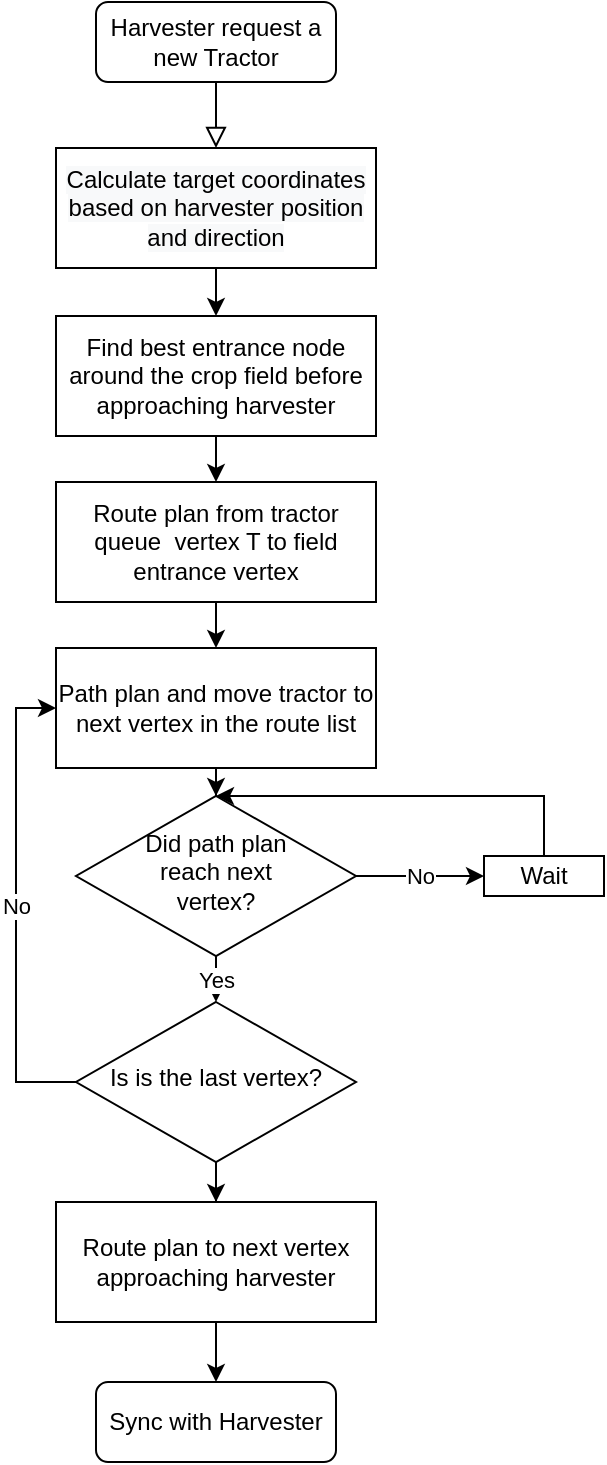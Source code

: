 <mxfile version="14.8.4" type="device"><diagram id="C5RBs43oDa-KdzZeNtuy" name="Page-1"><mxGraphModel dx="1422" dy="794" grid="1" gridSize="10" guides="1" tooltips="1" connect="1" arrows="1" fold="1" page="1" pageScale="1" pageWidth="827" pageHeight="1169" math="0" shadow="0"><root><mxCell id="WIyWlLk6GJQsqaUBKTNV-0"/><mxCell id="WIyWlLk6GJQsqaUBKTNV-1" parent="WIyWlLk6GJQsqaUBKTNV-0"/><mxCell id="WIyWlLk6GJQsqaUBKTNV-2" value="" style="rounded=0;html=1;jettySize=auto;orthogonalLoop=1;fontSize=11;endArrow=block;endFill=0;endSize=8;strokeWidth=1;shadow=0;labelBackgroundColor=none;edgeStyle=orthogonalEdgeStyle;entryX=0.5;entryY=0;entryDx=0;entryDy=0;" parent="WIyWlLk6GJQsqaUBKTNV-1" source="WIyWlLk6GJQsqaUBKTNV-3" target="fE5BcksbtHQakHz-YkAx-3" edge="1"><mxGeometry relative="1" as="geometry"><mxPoint x="367" y="170" as="targetPoint"/></mxGeometry></mxCell><mxCell id="WIyWlLk6GJQsqaUBKTNV-3" value="Harvester request a new Tractor" style="rounded=1;whiteSpace=wrap;html=1;fontSize=12;glass=0;strokeWidth=1;shadow=0;" parent="WIyWlLk6GJQsqaUBKTNV-1" vertex="1"><mxGeometry x="307" y="80" width="120" height="40" as="geometry"/></mxCell><mxCell id="fE5BcksbtHQakHz-YkAx-8" style="edgeStyle=orthogonalEdgeStyle;rounded=0;orthogonalLoop=1;jettySize=auto;html=1;exitX=0.5;exitY=1;exitDx=0;exitDy=0;entryX=0.5;entryY=0;entryDx=0;entryDy=0;" edge="1" parent="WIyWlLk6GJQsqaUBKTNV-1" source="fE5BcksbtHQakHz-YkAx-3" target="fE5BcksbtHQakHz-YkAx-4"><mxGeometry relative="1" as="geometry"/></mxCell><mxCell id="fE5BcksbtHQakHz-YkAx-3" value="&lt;span style=&quot;color: rgb(0 , 0 , 0) ; font-family: &amp;#34;helvetica&amp;#34; ; font-size: 12px ; font-style: normal ; font-weight: 400 ; letter-spacing: normal ; text-align: center ; text-indent: 0px ; text-transform: none ; word-spacing: 0px ; background-color: rgb(248 , 249 , 250) ; display: inline ; float: none&quot;&gt;Calculate target coordinates based on harvester position and direction&lt;/span&gt;" style="rounded=0;whiteSpace=wrap;html=1;" vertex="1" parent="WIyWlLk6GJQsqaUBKTNV-1"><mxGeometry x="287" y="153" width="160" height="60" as="geometry"/></mxCell><mxCell id="fE5BcksbtHQakHz-YkAx-11" value="" style="edgeStyle=orthogonalEdgeStyle;rounded=0;orthogonalLoop=1;jettySize=auto;html=1;" edge="1" parent="WIyWlLk6GJQsqaUBKTNV-1" source="fE5BcksbtHQakHz-YkAx-4" target="fE5BcksbtHQakHz-YkAx-9"><mxGeometry relative="1" as="geometry"/></mxCell><mxCell id="fE5BcksbtHQakHz-YkAx-4" value="Find best entrance node around the crop field before approaching harvester" style="rounded=0;whiteSpace=wrap;html=1;" vertex="1" parent="WIyWlLk6GJQsqaUBKTNV-1"><mxGeometry x="287" y="237" width="160" height="60" as="geometry"/></mxCell><mxCell id="fE5BcksbtHQakHz-YkAx-12" value="" style="edgeStyle=orthogonalEdgeStyle;rounded=0;orthogonalLoop=1;jettySize=auto;html=1;" edge="1" parent="WIyWlLk6GJQsqaUBKTNV-1" source="fE5BcksbtHQakHz-YkAx-9" target="fE5BcksbtHQakHz-YkAx-10"><mxGeometry relative="1" as="geometry"/></mxCell><mxCell id="fE5BcksbtHQakHz-YkAx-9" value="Route plan from tractor queue&amp;nbsp; vertex T to field entrance vertex" style="rounded=0;whiteSpace=wrap;html=1;" vertex="1" parent="WIyWlLk6GJQsqaUBKTNV-1"><mxGeometry x="287" y="320" width="160" height="60" as="geometry"/></mxCell><mxCell id="fE5BcksbtHQakHz-YkAx-15" value="" style="edgeStyle=orthogonalEdgeStyle;rounded=0;orthogonalLoop=1;jettySize=auto;html=1;" edge="1" parent="WIyWlLk6GJQsqaUBKTNV-1" source="fE5BcksbtHQakHz-YkAx-10" target="fE5BcksbtHQakHz-YkAx-13"><mxGeometry relative="1" as="geometry"/></mxCell><mxCell id="fE5BcksbtHQakHz-YkAx-10" value="Path plan and move tractor to next vertex in the route list" style="rounded=0;whiteSpace=wrap;html=1;" vertex="1" parent="WIyWlLk6GJQsqaUBKTNV-1"><mxGeometry x="287" y="403" width="160" height="60" as="geometry"/></mxCell><mxCell id="fE5BcksbtHQakHz-YkAx-18" value="No" style="edgeStyle=orthogonalEdgeStyle;rounded=0;orthogonalLoop=1;jettySize=auto;html=1;" edge="1" parent="WIyWlLk6GJQsqaUBKTNV-1" source="fE5BcksbtHQakHz-YkAx-13" target="fE5BcksbtHQakHz-YkAx-16"><mxGeometry relative="1" as="geometry"/></mxCell><mxCell id="fE5BcksbtHQakHz-YkAx-25" value="Yes" style="edgeStyle=orthogonalEdgeStyle;rounded=0;orthogonalLoop=1;jettySize=auto;html=1;" edge="1" parent="WIyWlLk6GJQsqaUBKTNV-1" source="fE5BcksbtHQakHz-YkAx-13" target="fE5BcksbtHQakHz-YkAx-23"><mxGeometry relative="1" as="geometry"/></mxCell><mxCell id="fE5BcksbtHQakHz-YkAx-13" value="Did path plan &lt;br&gt;reach next &lt;br&gt;vertex?" style="rhombus;whiteSpace=wrap;html=1;shadow=0;fontFamily=Helvetica;fontSize=12;align=center;strokeWidth=1;spacing=6;spacingTop=-4;" vertex="1" parent="WIyWlLk6GJQsqaUBKTNV-1"><mxGeometry x="297" y="477" width="140" height="80" as="geometry"/></mxCell><mxCell id="fE5BcksbtHQakHz-YkAx-22" style="edgeStyle=orthogonalEdgeStyle;rounded=0;orthogonalLoop=1;jettySize=auto;html=1;entryX=0.5;entryY=0;entryDx=0;entryDy=0;" edge="1" parent="WIyWlLk6GJQsqaUBKTNV-1" source="fE5BcksbtHQakHz-YkAx-16" target="fE5BcksbtHQakHz-YkAx-13"><mxGeometry relative="1" as="geometry"><Array as="points"><mxPoint x="531" y="477"/></Array></mxGeometry></mxCell><mxCell id="fE5BcksbtHQakHz-YkAx-16" value="Wait" style="rounded=0;whiteSpace=wrap;html=1;" vertex="1" parent="WIyWlLk6GJQsqaUBKTNV-1"><mxGeometry x="501" y="507" width="60" height="20" as="geometry"/></mxCell><mxCell id="fE5BcksbtHQakHz-YkAx-24" value="No" style="edgeStyle=orthogonalEdgeStyle;rounded=0;orthogonalLoop=1;jettySize=auto;html=1;exitX=0;exitY=0.5;exitDx=0;exitDy=0;entryX=0;entryY=0.5;entryDx=0;entryDy=0;" edge="1" parent="WIyWlLk6GJQsqaUBKTNV-1" source="fE5BcksbtHQakHz-YkAx-23" target="fE5BcksbtHQakHz-YkAx-10"><mxGeometry relative="1" as="geometry"/></mxCell><mxCell id="fE5BcksbtHQakHz-YkAx-27" value="" style="edgeStyle=orthogonalEdgeStyle;rounded=0;orthogonalLoop=1;jettySize=auto;html=1;" edge="1" parent="WIyWlLk6GJQsqaUBKTNV-1" source="fE5BcksbtHQakHz-YkAx-23" target="fE5BcksbtHQakHz-YkAx-26"><mxGeometry relative="1" as="geometry"/></mxCell><mxCell id="fE5BcksbtHQakHz-YkAx-23" value="Is is the last vertex?" style="rhombus;whiteSpace=wrap;html=1;shadow=0;fontFamily=Helvetica;fontSize=12;align=center;strokeWidth=1;spacing=6;spacingTop=-4;" vertex="1" parent="WIyWlLk6GJQsqaUBKTNV-1"><mxGeometry x="297" y="580" width="140" height="80" as="geometry"/></mxCell><mxCell id="fE5BcksbtHQakHz-YkAx-29" value="" style="edgeStyle=orthogonalEdgeStyle;rounded=0;orthogonalLoop=1;jettySize=auto;html=1;" edge="1" parent="WIyWlLk6GJQsqaUBKTNV-1" source="fE5BcksbtHQakHz-YkAx-26" target="fE5BcksbtHQakHz-YkAx-28"><mxGeometry relative="1" as="geometry"/></mxCell><mxCell id="fE5BcksbtHQakHz-YkAx-26" value="Route plan to next vertex approaching harvester" style="rounded=0;whiteSpace=wrap;html=1;" vertex="1" parent="WIyWlLk6GJQsqaUBKTNV-1"><mxGeometry x="287" y="680" width="160" height="60" as="geometry"/></mxCell><mxCell id="fE5BcksbtHQakHz-YkAx-28" value="Sync with Harvester" style="rounded=1;whiteSpace=wrap;html=1;fontSize=12;glass=0;strokeWidth=1;shadow=0;" vertex="1" parent="WIyWlLk6GJQsqaUBKTNV-1"><mxGeometry x="307" y="770" width="120" height="40" as="geometry"/></mxCell></root></mxGraphModel></diagram></mxfile>